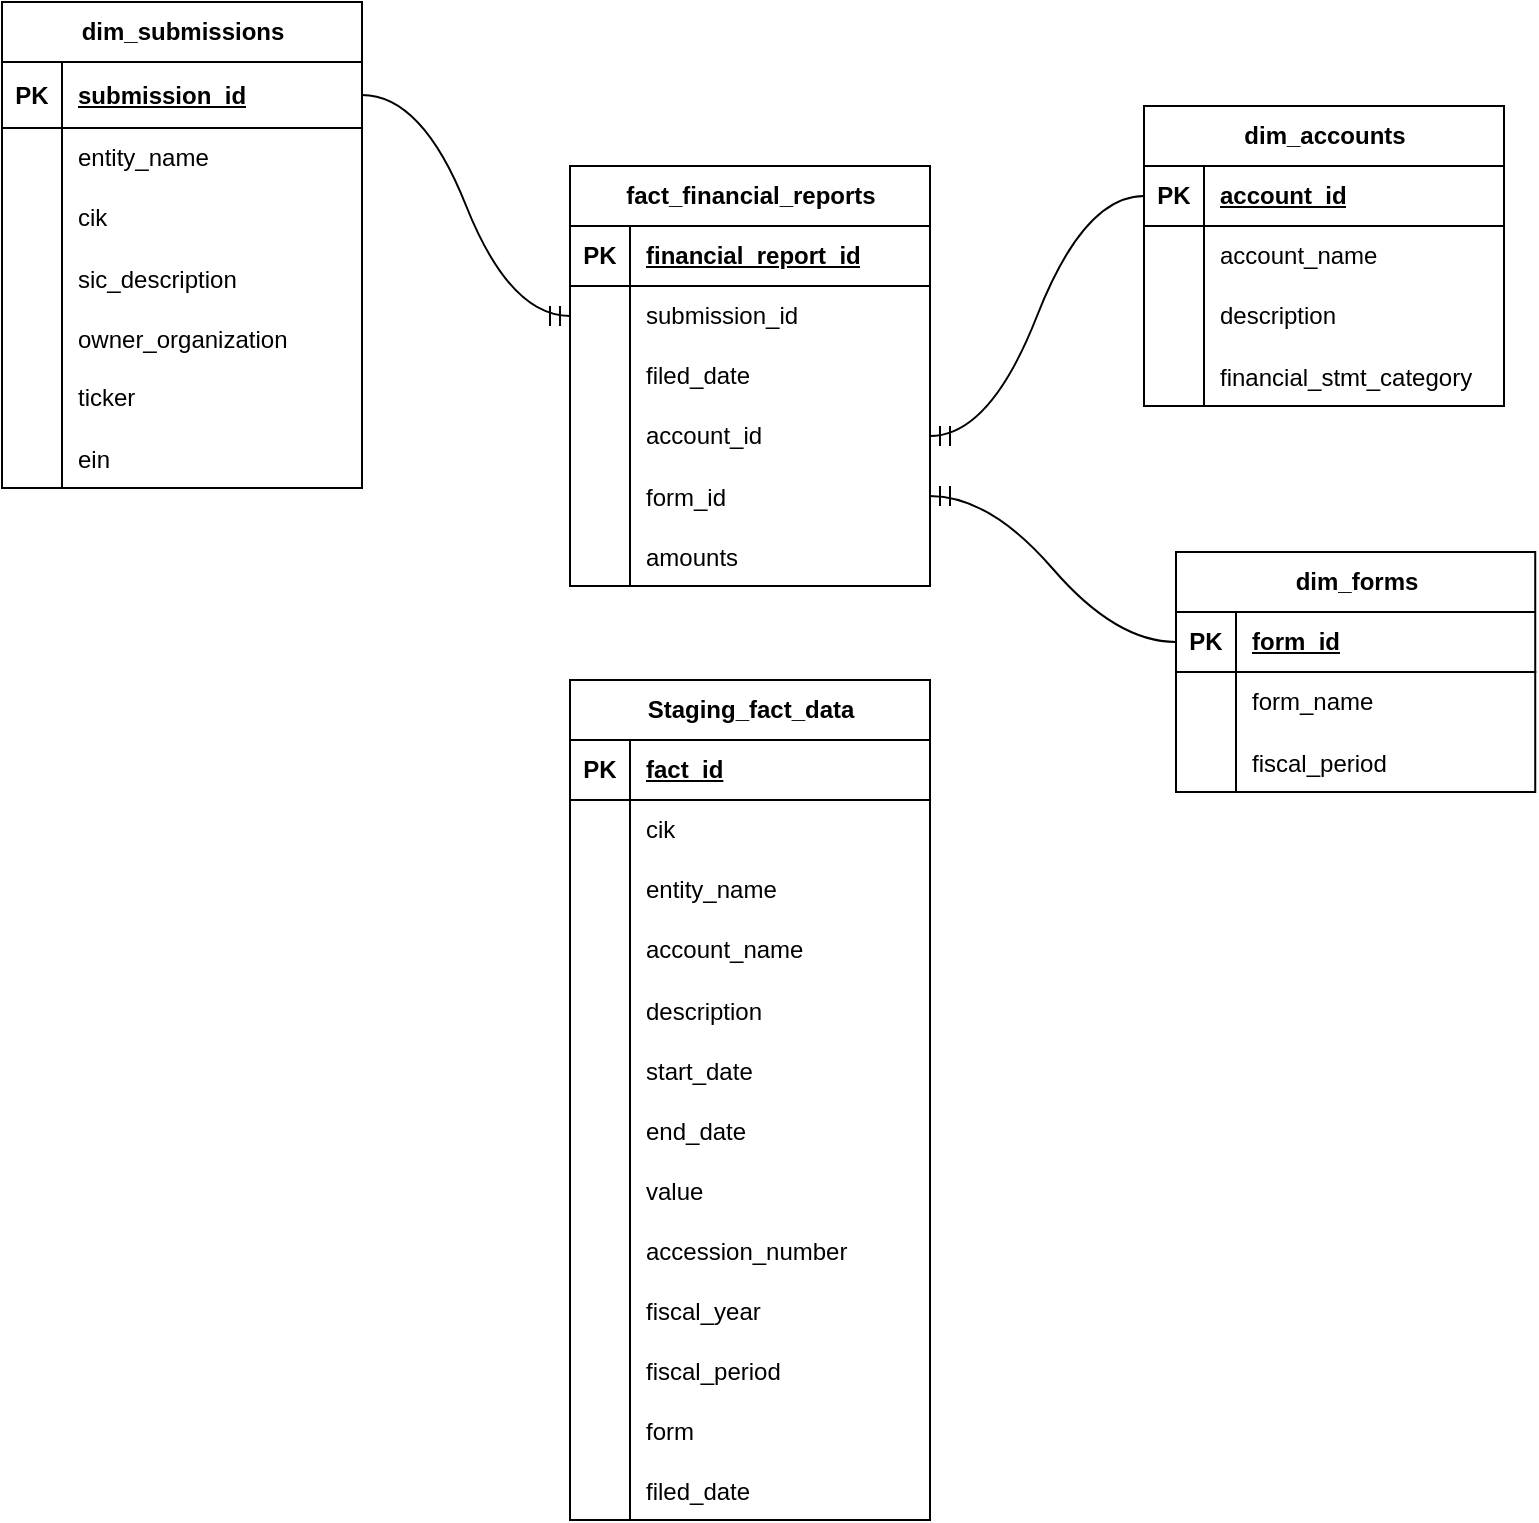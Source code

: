 <mxfile version="28.0.9">
  <diagram name="Page-1" id="VcGeGfM4B3QrvXg58nlK">
    <mxGraphModel dx="1225" dy="1983" grid="0" gridSize="10" guides="1" tooltips="1" connect="1" arrows="1" fold="1" page="0" pageScale="1" pageWidth="850" pageHeight="1100" math="0" shadow="0">
      <root>
        <mxCell id="0" />
        <mxCell id="1" parent="0" />
        <mxCell id="aubFuDstXLAlC9pHyVpq-1" value="fact_financial_reports" style="shape=table;startSize=30;container=1;collapsible=1;childLayout=tableLayout;fixedRows=1;rowLines=0;fontStyle=1;align=center;resizeLast=1;html=1;" parent="1" vertex="1">
          <mxGeometry x="49" y="71" width="180" height="210" as="geometry" />
        </mxCell>
        <mxCell id="aubFuDstXLAlC9pHyVpq-2" value="" style="shape=tableRow;horizontal=0;startSize=0;swimlaneHead=0;swimlaneBody=0;fillColor=none;collapsible=0;dropTarget=0;points=[[0,0.5],[1,0.5]];portConstraint=eastwest;top=0;left=0;right=0;bottom=1;" parent="aubFuDstXLAlC9pHyVpq-1" vertex="1">
          <mxGeometry y="30" width="180" height="30" as="geometry" />
        </mxCell>
        <mxCell id="aubFuDstXLAlC9pHyVpq-3" value="PK" style="shape=partialRectangle;connectable=0;fillColor=none;top=0;left=0;bottom=0;right=0;fontStyle=1;overflow=hidden;whiteSpace=wrap;html=1;" parent="aubFuDstXLAlC9pHyVpq-2" vertex="1">
          <mxGeometry width="30" height="30" as="geometry">
            <mxRectangle width="30" height="30" as="alternateBounds" />
          </mxGeometry>
        </mxCell>
        <mxCell id="aubFuDstXLAlC9pHyVpq-4" value="financial_report_id" style="shape=partialRectangle;connectable=0;fillColor=none;top=0;left=0;bottom=0;right=0;align=left;spacingLeft=6;fontStyle=5;overflow=hidden;whiteSpace=wrap;html=1;" parent="aubFuDstXLAlC9pHyVpq-2" vertex="1">
          <mxGeometry x="30" width="150" height="30" as="geometry">
            <mxRectangle width="150" height="30" as="alternateBounds" />
          </mxGeometry>
        </mxCell>
        <mxCell id="aubFuDstXLAlC9pHyVpq-5" value="" style="shape=tableRow;horizontal=0;startSize=0;swimlaneHead=0;swimlaneBody=0;fillColor=none;collapsible=0;dropTarget=0;points=[[0,0.5],[1,0.5]];portConstraint=eastwest;top=0;left=0;right=0;bottom=0;" parent="aubFuDstXLAlC9pHyVpq-1" vertex="1">
          <mxGeometry y="60" width="180" height="30" as="geometry" />
        </mxCell>
        <mxCell id="aubFuDstXLAlC9pHyVpq-6" value="" style="shape=partialRectangle;connectable=0;fillColor=none;top=0;left=0;bottom=0;right=0;editable=1;overflow=hidden;whiteSpace=wrap;html=1;" parent="aubFuDstXLAlC9pHyVpq-5" vertex="1">
          <mxGeometry width="30" height="30" as="geometry">
            <mxRectangle width="30" height="30" as="alternateBounds" />
          </mxGeometry>
        </mxCell>
        <mxCell id="aubFuDstXLAlC9pHyVpq-7" value="submission_id" style="shape=partialRectangle;connectable=0;fillColor=none;top=0;left=0;bottom=0;right=0;align=left;spacingLeft=6;overflow=hidden;whiteSpace=wrap;html=1;" parent="aubFuDstXLAlC9pHyVpq-5" vertex="1">
          <mxGeometry x="30" width="150" height="30" as="geometry">
            <mxRectangle width="150" height="30" as="alternateBounds" />
          </mxGeometry>
        </mxCell>
        <mxCell id="aubFuDstXLAlC9pHyVpq-8" value="" style="shape=tableRow;horizontal=0;startSize=0;swimlaneHead=0;swimlaneBody=0;fillColor=none;collapsible=0;dropTarget=0;points=[[0,0.5],[1,0.5]];portConstraint=eastwest;top=0;left=0;right=0;bottom=0;" parent="aubFuDstXLAlC9pHyVpq-1" vertex="1">
          <mxGeometry y="90" width="180" height="30" as="geometry" />
        </mxCell>
        <mxCell id="aubFuDstXLAlC9pHyVpq-9" value="" style="shape=partialRectangle;connectable=0;fillColor=none;top=0;left=0;bottom=0;right=0;editable=1;overflow=hidden;whiteSpace=wrap;html=1;" parent="aubFuDstXLAlC9pHyVpq-8" vertex="1">
          <mxGeometry width="30" height="30" as="geometry">
            <mxRectangle width="30" height="30" as="alternateBounds" />
          </mxGeometry>
        </mxCell>
        <mxCell id="aubFuDstXLAlC9pHyVpq-10" value="filed_date" style="shape=partialRectangle;connectable=0;fillColor=none;top=0;left=0;bottom=0;right=0;align=left;spacingLeft=6;overflow=hidden;whiteSpace=wrap;html=1;" parent="aubFuDstXLAlC9pHyVpq-8" vertex="1">
          <mxGeometry x="30" width="150" height="30" as="geometry">
            <mxRectangle width="150" height="30" as="alternateBounds" />
          </mxGeometry>
        </mxCell>
        <mxCell id="aubFuDstXLAlC9pHyVpq-11" value="" style="shape=tableRow;horizontal=0;startSize=0;swimlaneHead=0;swimlaneBody=0;fillColor=none;collapsible=0;dropTarget=0;points=[[0,0.5],[1,0.5]];portConstraint=eastwest;top=0;left=0;right=0;bottom=0;" parent="aubFuDstXLAlC9pHyVpq-1" vertex="1">
          <mxGeometry y="120" width="180" height="30" as="geometry" />
        </mxCell>
        <mxCell id="aubFuDstXLAlC9pHyVpq-12" value="" style="shape=partialRectangle;connectable=0;fillColor=none;top=0;left=0;bottom=0;right=0;editable=1;overflow=hidden;whiteSpace=wrap;html=1;" parent="aubFuDstXLAlC9pHyVpq-11" vertex="1">
          <mxGeometry width="30" height="30" as="geometry">
            <mxRectangle width="30" height="30" as="alternateBounds" />
          </mxGeometry>
        </mxCell>
        <mxCell id="aubFuDstXLAlC9pHyVpq-13" value="account_id" style="shape=partialRectangle;connectable=0;fillColor=none;top=0;left=0;bottom=0;right=0;align=left;spacingLeft=6;overflow=hidden;whiteSpace=wrap;html=1;" parent="aubFuDstXLAlC9pHyVpq-11" vertex="1">
          <mxGeometry x="30" width="150" height="30" as="geometry">
            <mxRectangle width="150" height="30" as="alternateBounds" />
          </mxGeometry>
        </mxCell>
        <mxCell id="upFkMjkZU5_DKbGyAFlX-17" value="" style="shape=tableRow;horizontal=0;startSize=0;swimlaneHead=0;swimlaneBody=0;fillColor=none;collapsible=0;dropTarget=0;points=[[0,0.5],[1,0.5]];portConstraint=eastwest;top=0;left=0;right=0;bottom=0;" vertex="1" parent="aubFuDstXLAlC9pHyVpq-1">
          <mxGeometry y="150" width="180" height="30" as="geometry" />
        </mxCell>
        <mxCell id="upFkMjkZU5_DKbGyAFlX-18" value="" style="shape=partialRectangle;connectable=0;fillColor=none;top=0;left=0;bottom=0;right=0;editable=1;overflow=hidden;" vertex="1" parent="upFkMjkZU5_DKbGyAFlX-17">
          <mxGeometry width="30" height="30" as="geometry">
            <mxRectangle width="30" height="30" as="alternateBounds" />
          </mxGeometry>
        </mxCell>
        <mxCell id="upFkMjkZU5_DKbGyAFlX-19" value="form_id" style="shape=partialRectangle;connectable=0;fillColor=none;top=0;left=0;bottom=0;right=0;align=left;spacingLeft=6;overflow=hidden;" vertex="1" parent="upFkMjkZU5_DKbGyAFlX-17">
          <mxGeometry x="30" width="150" height="30" as="geometry">
            <mxRectangle width="150" height="30" as="alternateBounds" />
          </mxGeometry>
        </mxCell>
        <mxCell id="aubFuDstXLAlC9pHyVpq-62" value="" style="shape=tableRow;horizontal=0;startSize=0;swimlaneHead=0;swimlaneBody=0;fillColor=none;collapsible=0;dropTarget=0;points=[[0,0.5],[1,0.5]];portConstraint=eastwest;top=0;left=0;right=0;bottom=0;" parent="aubFuDstXLAlC9pHyVpq-1" vertex="1">
          <mxGeometry y="180" width="180" height="30" as="geometry" />
        </mxCell>
        <mxCell id="aubFuDstXLAlC9pHyVpq-63" value="" style="shape=partialRectangle;connectable=0;fillColor=none;top=0;left=0;bottom=0;right=0;editable=1;overflow=hidden;" parent="aubFuDstXLAlC9pHyVpq-62" vertex="1">
          <mxGeometry width="30" height="30" as="geometry">
            <mxRectangle width="30" height="30" as="alternateBounds" />
          </mxGeometry>
        </mxCell>
        <mxCell id="aubFuDstXLAlC9pHyVpq-64" value="amounts" style="shape=partialRectangle;connectable=0;fillColor=none;top=0;left=0;bottom=0;right=0;align=left;spacingLeft=6;overflow=hidden;" parent="aubFuDstXLAlC9pHyVpq-62" vertex="1">
          <mxGeometry x="30" width="150" height="30" as="geometry">
            <mxRectangle width="150" height="30" as="alternateBounds" />
          </mxGeometry>
        </mxCell>
        <mxCell id="aubFuDstXLAlC9pHyVpq-14" value="dim_accounts" style="shape=table;startSize=30;container=1;collapsible=1;childLayout=tableLayout;fixedRows=1;rowLines=0;fontStyle=1;align=center;resizeLast=1;html=1;" parent="1" vertex="1">
          <mxGeometry x="336" y="41" width="180" height="150" as="geometry" />
        </mxCell>
        <mxCell id="aubFuDstXLAlC9pHyVpq-15" value="" style="shape=tableRow;horizontal=0;startSize=0;swimlaneHead=0;swimlaneBody=0;fillColor=none;collapsible=0;dropTarget=0;points=[[0,0.5],[1,0.5]];portConstraint=eastwest;top=0;left=0;right=0;bottom=1;" parent="aubFuDstXLAlC9pHyVpq-14" vertex="1">
          <mxGeometry y="30" width="180" height="30" as="geometry" />
        </mxCell>
        <mxCell id="aubFuDstXLAlC9pHyVpq-16" value="PK" style="shape=partialRectangle;connectable=0;fillColor=none;top=0;left=0;bottom=0;right=0;fontStyle=1;overflow=hidden;whiteSpace=wrap;html=1;" parent="aubFuDstXLAlC9pHyVpq-15" vertex="1">
          <mxGeometry width="30" height="30" as="geometry">
            <mxRectangle width="30" height="30" as="alternateBounds" />
          </mxGeometry>
        </mxCell>
        <mxCell id="aubFuDstXLAlC9pHyVpq-17" value="account_id" style="shape=partialRectangle;connectable=0;fillColor=none;top=0;left=0;bottom=0;right=0;align=left;spacingLeft=6;fontStyle=5;overflow=hidden;whiteSpace=wrap;html=1;" parent="aubFuDstXLAlC9pHyVpq-15" vertex="1">
          <mxGeometry x="30" width="150" height="30" as="geometry">
            <mxRectangle width="150" height="30" as="alternateBounds" />
          </mxGeometry>
        </mxCell>
        <mxCell id="aubFuDstXLAlC9pHyVpq-18" value="" style="shape=tableRow;horizontal=0;startSize=0;swimlaneHead=0;swimlaneBody=0;fillColor=none;collapsible=0;dropTarget=0;points=[[0,0.5],[1,0.5]];portConstraint=eastwest;top=0;left=0;right=0;bottom=0;" parent="aubFuDstXLAlC9pHyVpq-14" vertex="1">
          <mxGeometry y="60" width="180" height="30" as="geometry" />
        </mxCell>
        <mxCell id="aubFuDstXLAlC9pHyVpq-19" value="" style="shape=partialRectangle;connectable=0;fillColor=none;top=0;left=0;bottom=0;right=0;editable=1;overflow=hidden;whiteSpace=wrap;html=1;" parent="aubFuDstXLAlC9pHyVpq-18" vertex="1">
          <mxGeometry width="30" height="30" as="geometry">
            <mxRectangle width="30" height="30" as="alternateBounds" />
          </mxGeometry>
        </mxCell>
        <mxCell id="aubFuDstXLAlC9pHyVpq-20" value="account_name" style="shape=partialRectangle;connectable=0;fillColor=none;top=0;left=0;bottom=0;right=0;align=left;spacingLeft=6;overflow=hidden;whiteSpace=wrap;html=1;" parent="aubFuDstXLAlC9pHyVpq-18" vertex="1">
          <mxGeometry x="30" width="150" height="30" as="geometry">
            <mxRectangle width="150" height="30" as="alternateBounds" />
          </mxGeometry>
        </mxCell>
        <mxCell id="aubFuDstXLAlC9pHyVpq-21" value="" style="shape=tableRow;horizontal=0;startSize=0;swimlaneHead=0;swimlaneBody=0;fillColor=none;collapsible=0;dropTarget=0;points=[[0,0.5],[1,0.5]];portConstraint=eastwest;top=0;left=0;right=0;bottom=0;" parent="aubFuDstXLAlC9pHyVpq-14" vertex="1">
          <mxGeometry y="90" width="180" height="30" as="geometry" />
        </mxCell>
        <mxCell id="aubFuDstXLAlC9pHyVpq-22" value="" style="shape=partialRectangle;connectable=0;fillColor=none;top=0;left=0;bottom=0;right=0;editable=1;overflow=hidden;whiteSpace=wrap;html=1;" parent="aubFuDstXLAlC9pHyVpq-21" vertex="1">
          <mxGeometry width="30" height="30" as="geometry">
            <mxRectangle width="30" height="30" as="alternateBounds" />
          </mxGeometry>
        </mxCell>
        <mxCell id="aubFuDstXLAlC9pHyVpq-23" value="description" style="shape=partialRectangle;connectable=0;fillColor=none;top=0;left=0;bottom=0;right=0;align=left;spacingLeft=6;overflow=hidden;whiteSpace=wrap;html=1;" parent="aubFuDstXLAlC9pHyVpq-21" vertex="1">
          <mxGeometry x="30" width="150" height="30" as="geometry">
            <mxRectangle width="150" height="30" as="alternateBounds" />
          </mxGeometry>
        </mxCell>
        <mxCell id="aubFuDstXLAlC9pHyVpq-65" value="" style="shape=tableRow;horizontal=0;startSize=0;swimlaneHead=0;swimlaneBody=0;fillColor=none;collapsible=0;dropTarget=0;points=[[0,0.5],[1,0.5]];portConstraint=eastwest;top=0;left=0;right=0;bottom=0;" parent="aubFuDstXLAlC9pHyVpq-14" vertex="1">
          <mxGeometry y="120" width="180" height="30" as="geometry" />
        </mxCell>
        <mxCell id="aubFuDstXLAlC9pHyVpq-66" value="" style="shape=partialRectangle;connectable=0;fillColor=none;top=0;left=0;bottom=0;right=0;editable=1;overflow=hidden;" parent="aubFuDstXLAlC9pHyVpq-65" vertex="1">
          <mxGeometry width="30" height="30" as="geometry">
            <mxRectangle width="30" height="30" as="alternateBounds" />
          </mxGeometry>
        </mxCell>
        <mxCell id="aubFuDstXLAlC9pHyVpq-67" value="financial_stmt_category" style="shape=partialRectangle;connectable=0;fillColor=none;top=0;left=0;bottom=0;right=0;align=left;spacingLeft=6;overflow=hidden;" parent="aubFuDstXLAlC9pHyVpq-65" vertex="1">
          <mxGeometry x="30" width="150" height="30" as="geometry">
            <mxRectangle width="150" height="30" as="alternateBounds" />
          </mxGeometry>
        </mxCell>
        <mxCell id="aubFuDstXLAlC9pHyVpq-27" value="" style="edgeStyle=entityRelationEdgeStyle;fontSize=12;html=1;endArrow=ERmandOne;rounded=0;startSize=8;endSize=8;curved=1;entryX=1;entryY=0.5;entryDx=0;entryDy=0;exitX=0;exitY=0.5;exitDx=0;exitDy=0;" parent="1" source="aubFuDstXLAlC9pHyVpq-15" target="aubFuDstXLAlC9pHyVpq-11" edge="1">
          <mxGeometry width="100" height="100" relative="1" as="geometry">
            <mxPoint x="183" y="174" as="sourcePoint" />
            <mxPoint x="283" y="74" as="targetPoint" />
          </mxGeometry>
        </mxCell>
        <mxCell id="aubFuDstXLAlC9pHyVpq-28" value="dim_submissions" style="shape=table;startSize=30;container=1;collapsible=1;childLayout=tableLayout;fixedRows=1;rowLines=0;fontStyle=1;align=center;resizeLast=1;html=1;" parent="1" vertex="1">
          <mxGeometry x="-235" y="-11" width="180" height="243" as="geometry" />
        </mxCell>
        <mxCell id="aubFuDstXLAlC9pHyVpq-29" value="" style="shape=tableRow;horizontal=0;startSize=0;swimlaneHead=0;swimlaneBody=0;fillColor=none;collapsible=0;dropTarget=0;points=[[0,0.5],[1,0.5]];portConstraint=eastwest;top=0;left=0;right=0;bottom=1;" parent="aubFuDstXLAlC9pHyVpq-28" vertex="1">
          <mxGeometry y="30" width="180" height="33" as="geometry" />
        </mxCell>
        <mxCell id="aubFuDstXLAlC9pHyVpq-30" value="PK" style="shape=partialRectangle;connectable=0;fillColor=none;top=0;left=0;bottom=0;right=0;fontStyle=1;overflow=hidden;whiteSpace=wrap;html=1;" parent="aubFuDstXLAlC9pHyVpq-29" vertex="1">
          <mxGeometry width="30" height="33" as="geometry">
            <mxRectangle width="30" height="33" as="alternateBounds" />
          </mxGeometry>
        </mxCell>
        <mxCell id="aubFuDstXLAlC9pHyVpq-31" value="submission_id" style="shape=partialRectangle;connectable=0;fillColor=none;top=0;left=0;bottom=0;right=0;align=left;spacingLeft=6;fontStyle=5;overflow=hidden;whiteSpace=wrap;html=1;" parent="aubFuDstXLAlC9pHyVpq-29" vertex="1">
          <mxGeometry x="30" width="150" height="33" as="geometry">
            <mxRectangle width="150" height="33" as="alternateBounds" />
          </mxGeometry>
        </mxCell>
        <mxCell id="aubFuDstXLAlC9pHyVpq-32" value="" style="shape=tableRow;horizontal=0;startSize=0;swimlaneHead=0;swimlaneBody=0;fillColor=none;collapsible=0;dropTarget=0;points=[[0,0.5],[1,0.5]];portConstraint=eastwest;top=0;left=0;right=0;bottom=0;" parent="aubFuDstXLAlC9pHyVpq-28" vertex="1">
          <mxGeometry y="63" width="180" height="30" as="geometry" />
        </mxCell>
        <mxCell id="aubFuDstXLAlC9pHyVpq-33" value="" style="shape=partialRectangle;connectable=0;fillColor=none;top=0;left=0;bottom=0;right=0;editable=1;overflow=hidden;whiteSpace=wrap;html=1;" parent="aubFuDstXLAlC9pHyVpq-32" vertex="1">
          <mxGeometry width="30" height="30" as="geometry">
            <mxRectangle width="30" height="30" as="alternateBounds" />
          </mxGeometry>
        </mxCell>
        <mxCell id="aubFuDstXLAlC9pHyVpq-34" value="entity_&lt;span style=&quot;background-color: transparent; color: light-dark(rgb(0, 0, 0), rgb(255, 255, 255));&quot;&gt;name&lt;/span&gt;" style="shape=partialRectangle;connectable=0;fillColor=none;top=0;left=0;bottom=0;right=0;align=left;spacingLeft=6;overflow=hidden;whiteSpace=wrap;html=1;" parent="aubFuDstXLAlC9pHyVpq-32" vertex="1">
          <mxGeometry x="30" width="150" height="30" as="geometry">
            <mxRectangle width="150" height="30" as="alternateBounds" />
          </mxGeometry>
        </mxCell>
        <mxCell id="aubFuDstXLAlC9pHyVpq-35" value="" style="shape=tableRow;horizontal=0;startSize=0;swimlaneHead=0;swimlaneBody=0;fillColor=none;collapsible=0;dropTarget=0;points=[[0,0.5],[1,0.5]];portConstraint=eastwest;top=0;left=0;right=0;bottom=0;" parent="aubFuDstXLAlC9pHyVpq-28" vertex="1">
          <mxGeometry y="93" width="180" height="30" as="geometry" />
        </mxCell>
        <mxCell id="aubFuDstXLAlC9pHyVpq-36" value="" style="shape=partialRectangle;connectable=0;fillColor=none;top=0;left=0;bottom=0;right=0;editable=1;overflow=hidden;whiteSpace=wrap;html=1;" parent="aubFuDstXLAlC9pHyVpq-35" vertex="1">
          <mxGeometry width="30" height="30" as="geometry">
            <mxRectangle width="30" height="30" as="alternateBounds" />
          </mxGeometry>
        </mxCell>
        <mxCell id="aubFuDstXLAlC9pHyVpq-37" value="cik" style="shape=partialRectangle;connectable=0;fillColor=none;top=0;left=0;bottom=0;right=0;align=left;spacingLeft=6;overflow=hidden;whiteSpace=wrap;html=1;" parent="aubFuDstXLAlC9pHyVpq-35" vertex="1">
          <mxGeometry x="30" width="150" height="30" as="geometry">
            <mxRectangle width="150" height="30" as="alternateBounds" />
          </mxGeometry>
        </mxCell>
        <mxCell id="aubFuDstXLAlC9pHyVpq-84" value="" style="shape=tableRow;horizontal=0;startSize=0;swimlaneHead=0;swimlaneBody=0;fillColor=none;collapsible=0;dropTarget=0;points=[[0,0.5],[1,0.5]];portConstraint=eastwest;top=0;left=0;right=0;bottom=0;" parent="aubFuDstXLAlC9pHyVpq-28" vertex="1">
          <mxGeometry y="123" width="180" height="30" as="geometry" />
        </mxCell>
        <mxCell id="aubFuDstXLAlC9pHyVpq-85" value="" style="shape=partialRectangle;connectable=0;fillColor=none;top=0;left=0;bottom=0;right=0;editable=1;overflow=hidden;" parent="aubFuDstXLAlC9pHyVpq-84" vertex="1">
          <mxGeometry width="30" height="30" as="geometry">
            <mxRectangle width="30" height="30" as="alternateBounds" />
          </mxGeometry>
        </mxCell>
        <mxCell id="aubFuDstXLAlC9pHyVpq-86" value="sic_description" style="shape=partialRectangle;connectable=0;fillColor=none;top=0;left=0;bottom=0;right=0;align=left;spacingLeft=6;overflow=hidden;" parent="aubFuDstXLAlC9pHyVpq-84" vertex="1">
          <mxGeometry x="30" width="150" height="30" as="geometry">
            <mxRectangle width="150" height="30" as="alternateBounds" />
          </mxGeometry>
        </mxCell>
        <mxCell id="aubFuDstXLAlC9pHyVpq-46" value="" style="shape=tableRow;horizontal=0;startSize=0;swimlaneHead=0;swimlaneBody=0;fillColor=none;collapsible=0;dropTarget=0;points=[[0,0.5],[1,0.5]];portConstraint=eastwest;top=0;left=0;right=0;bottom=0;" parent="aubFuDstXLAlC9pHyVpq-28" vertex="1">
          <mxGeometry y="153" width="180" height="30" as="geometry" />
        </mxCell>
        <mxCell id="aubFuDstXLAlC9pHyVpq-47" value="" style="shape=partialRectangle;connectable=0;fillColor=none;top=0;left=0;bottom=0;right=0;editable=1;overflow=hidden;" parent="aubFuDstXLAlC9pHyVpq-46" vertex="1">
          <mxGeometry width="30" height="30" as="geometry">
            <mxRectangle width="30" height="30" as="alternateBounds" />
          </mxGeometry>
        </mxCell>
        <mxCell id="aubFuDstXLAlC9pHyVpq-48" value="owner_organization" style="shape=partialRectangle;connectable=0;fillColor=none;top=0;left=0;bottom=0;right=0;align=left;spacingLeft=6;overflow=hidden;" parent="aubFuDstXLAlC9pHyVpq-46" vertex="1">
          <mxGeometry x="30" width="150" height="30" as="geometry">
            <mxRectangle width="150" height="30" as="alternateBounds" />
          </mxGeometry>
        </mxCell>
        <mxCell id="aubFuDstXLAlC9pHyVpq-38" value="" style="shape=tableRow;horizontal=0;startSize=0;swimlaneHead=0;swimlaneBody=0;fillColor=none;collapsible=0;dropTarget=0;points=[[0,0.5],[1,0.5]];portConstraint=eastwest;top=0;left=0;right=0;bottom=0;" parent="aubFuDstXLAlC9pHyVpq-28" vertex="1">
          <mxGeometry y="183" width="180" height="30" as="geometry" />
        </mxCell>
        <mxCell id="aubFuDstXLAlC9pHyVpq-39" value="" style="shape=partialRectangle;connectable=0;fillColor=none;top=0;left=0;bottom=0;right=0;editable=1;overflow=hidden;whiteSpace=wrap;html=1;" parent="aubFuDstXLAlC9pHyVpq-38" vertex="1">
          <mxGeometry width="30" height="30" as="geometry">
            <mxRectangle width="30" height="30" as="alternateBounds" />
          </mxGeometry>
        </mxCell>
        <mxCell id="aubFuDstXLAlC9pHyVpq-40" value="ticker" style="shape=partialRectangle;connectable=0;fillColor=none;top=0;left=0;bottom=0;right=0;align=left;spacingLeft=6;overflow=hidden;whiteSpace=wrap;html=1;" parent="aubFuDstXLAlC9pHyVpq-38" vertex="1">
          <mxGeometry x="30" width="150" height="30" as="geometry">
            <mxRectangle width="150" height="30" as="alternateBounds" />
          </mxGeometry>
        </mxCell>
        <mxCell id="aubFuDstXLAlC9pHyVpq-81" value="" style="shape=tableRow;horizontal=0;startSize=0;swimlaneHead=0;swimlaneBody=0;fillColor=none;collapsible=0;dropTarget=0;points=[[0,0.5],[1,0.5]];portConstraint=eastwest;top=0;left=0;right=0;bottom=0;" parent="aubFuDstXLAlC9pHyVpq-28" vertex="1">
          <mxGeometry y="213" width="180" height="30" as="geometry" />
        </mxCell>
        <mxCell id="aubFuDstXLAlC9pHyVpq-82" value="" style="shape=partialRectangle;connectable=0;fillColor=none;top=0;left=0;bottom=0;right=0;editable=1;overflow=hidden;" parent="aubFuDstXLAlC9pHyVpq-81" vertex="1">
          <mxGeometry width="30" height="30" as="geometry">
            <mxRectangle width="30" height="30" as="alternateBounds" />
          </mxGeometry>
        </mxCell>
        <mxCell id="aubFuDstXLAlC9pHyVpq-83" value="ein" style="shape=partialRectangle;connectable=0;fillColor=none;top=0;left=0;bottom=0;right=0;align=left;spacingLeft=6;overflow=hidden;" parent="aubFuDstXLAlC9pHyVpq-81" vertex="1">
          <mxGeometry x="30" width="150" height="30" as="geometry">
            <mxRectangle width="150" height="30" as="alternateBounds" />
          </mxGeometry>
        </mxCell>
        <mxCell id="aubFuDstXLAlC9pHyVpq-44" value="" style="edgeStyle=entityRelationEdgeStyle;fontSize=12;html=1;endArrow=ERmandOne;rounded=0;startSize=8;endSize=8;curved=1;entryX=0;entryY=0.5;entryDx=0;entryDy=0;exitX=1;exitY=0.5;exitDx=0;exitDy=0;" parent="1" source="aubFuDstXLAlC9pHyVpq-29" target="aubFuDstXLAlC9pHyVpq-5" edge="1">
          <mxGeometry width="100" height="100" relative="1" as="geometry">
            <mxPoint x="300" y="283" as="sourcePoint" />
            <mxPoint x="215" y="94" as="targetPoint" />
          </mxGeometry>
        </mxCell>
        <mxCell id="aubFuDstXLAlC9pHyVpq-68" value="Staging_fact_data" style="shape=table;startSize=30;container=1;collapsible=1;childLayout=tableLayout;fixedRows=1;rowLines=0;fontStyle=1;align=center;resizeLast=1;html=1;" parent="1" vertex="1">
          <mxGeometry x="49" y="328" width="180" height="420" as="geometry" />
        </mxCell>
        <mxCell id="aubFuDstXLAlC9pHyVpq-69" value="" style="shape=tableRow;horizontal=0;startSize=0;swimlaneHead=0;swimlaneBody=0;fillColor=none;collapsible=0;dropTarget=0;points=[[0,0.5],[1,0.5]];portConstraint=eastwest;top=0;left=0;right=0;bottom=1;" parent="aubFuDstXLAlC9pHyVpq-68" vertex="1">
          <mxGeometry y="30" width="180" height="30" as="geometry" />
        </mxCell>
        <mxCell id="aubFuDstXLAlC9pHyVpq-70" value="PK" style="shape=partialRectangle;connectable=0;fillColor=none;top=0;left=0;bottom=0;right=0;fontStyle=1;overflow=hidden;whiteSpace=wrap;html=1;" parent="aubFuDstXLAlC9pHyVpq-69" vertex="1">
          <mxGeometry width="30" height="30" as="geometry">
            <mxRectangle width="30" height="30" as="alternateBounds" />
          </mxGeometry>
        </mxCell>
        <mxCell id="aubFuDstXLAlC9pHyVpq-71" value="fact_id" style="shape=partialRectangle;connectable=0;fillColor=none;top=0;left=0;bottom=0;right=0;align=left;spacingLeft=6;fontStyle=5;overflow=hidden;whiteSpace=wrap;html=1;" parent="aubFuDstXLAlC9pHyVpq-69" vertex="1">
          <mxGeometry x="30" width="150" height="30" as="geometry">
            <mxRectangle width="150" height="30" as="alternateBounds" />
          </mxGeometry>
        </mxCell>
        <mxCell id="aubFuDstXLAlC9pHyVpq-72" value="" style="shape=tableRow;horizontal=0;startSize=0;swimlaneHead=0;swimlaneBody=0;fillColor=none;collapsible=0;dropTarget=0;points=[[0,0.5],[1,0.5]];portConstraint=eastwest;top=0;left=0;right=0;bottom=0;" parent="aubFuDstXLAlC9pHyVpq-68" vertex="1">
          <mxGeometry y="60" width="180" height="30" as="geometry" />
        </mxCell>
        <mxCell id="aubFuDstXLAlC9pHyVpq-73" value="" style="shape=partialRectangle;connectable=0;fillColor=none;top=0;left=0;bottom=0;right=0;editable=1;overflow=hidden;whiteSpace=wrap;html=1;" parent="aubFuDstXLAlC9pHyVpq-72" vertex="1">
          <mxGeometry width="30" height="30" as="geometry">
            <mxRectangle width="30" height="30" as="alternateBounds" />
          </mxGeometry>
        </mxCell>
        <mxCell id="aubFuDstXLAlC9pHyVpq-74" value="cik" style="shape=partialRectangle;connectable=0;fillColor=none;top=0;left=0;bottom=0;right=0;align=left;spacingLeft=6;overflow=hidden;whiteSpace=wrap;html=1;" parent="aubFuDstXLAlC9pHyVpq-72" vertex="1">
          <mxGeometry x="30" width="150" height="30" as="geometry">
            <mxRectangle width="150" height="30" as="alternateBounds" />
          </mxGeometry>
        </mxCell>
        <mxCell id="aubFuDstXLAlC9pHyVpq-75" value="" style="shape=tableRow;horizontal=0;startSize=0;swimlaneHead=0;swimlaneBody=0;fillColor=none;collapsible=0;dropTarget=0;points=[[0,0.5],[1,0.5]];portConstraint=eastwest;top=0;left=0;right=0;bottom=0;" parent="aubFuDstXLAlC9pHyVpq-68" vertex="1">
          <mxGeometry y="90" width="180" height="30" as="geometry" />
        </mxCell>
        <mxCell id="aubFuDstXLAlC9pHyVpq-76" value="" style="shape=partialRectangle;connectable=0;fillColor=none;top=0;left=0;bottom=0;right=0;editable=1;overflow=hidden;whiteSpace=wrap;html=1;" parent="aubFuDstXLAlC9pHyVpq-75" vertex="1">
          <mxGeometry width="30" height="30" as="geometry">
            <mxRectangle width="30" height="30" as="alternateBounds" />
          </mxGeometry>
        </mxCell>
        <mxCell id="aubFuDstXLAlC9pHyVpq-77" value="entity_name" style="shape=partialRectangle;connectable=0;fillColor=none;top=0;left=0;bottom=0;right=0;align=left;spacingLeft=6;overflow=hidden;whiteSpace=wrap;html=1;" parent="aubFuDstXLAlC9pHyVpq-75" vertex="1">
          <mxGeometry x="30" width="150" height="30" as="geometry">
            <mxRectangle width="150" height="30" as="alternateBounds" />
          </mxGeometry>
        </mxCell>
        <mxCell id="aubFuDstXLAlC9pHyVpq-78" value="" style="shape=tableRow;horizontal=0;startSize=0;swimlaneHead=0;swimlaneBody=0;fillColor=none;collapsible=0;dropTarget=0;points=[[0,0.5],[1,0.5]];portConstraint=eastwest;top=0;left=0;right=0;bottom=0;" parent="aubFuDstXLAlC9pHyVpq-68" vertex="1">
          <mxGeometry y="120" width="180" height="30" as="geometry" />
        </mxCell>
        <mxCell id="aubFuDstXLAlC9pHyVpq-79" value="" style="shape=partialRectangle;connectable=0;fillColor=none;top=0;left=0;bottom=0;right=0;editable=1;overflow=hidden;whiteSpace=wrap;html=1;" parent="aubFuDstXLAlC9pHyVpq-78" vertex="1">
          <mxGeometry width="30" height="30" as="geometry">
            <mxRectangle width="30" height="30" as="alternateBounds" />
          </mxGeometry>
        </mxCell>
        <mxCell id="aubFuDstXLAlC9pHyVpq-80" value="account_name" style="shape=partialRectangle;connectable=0;fillColor=none;top=0;left=0;bottom=0;right=0;align=left;spacingLeft=6;overflow=hidden;whiteSpace=wrap;html=1;" parent="aubFuDstXLAlC9pHyVpq-78" vertex="1">
          <mxGeometry x="30" width="150" height="30" as="geometry">
            <mxRectangle width="150" height="30" as="alternateBounds" />
          </mxGeometry>
        </mxCell>
        <mxCell id="upFkMjkZU5_DKbGyAFlX-24" value="" style="shape=tableRow;horizontal=0;startSize=0;swimlaneHead=0;swimlaneBody=0;fillColor=none;collapsible=0;dropTarget=0;points=[[0,0.5],[1,0.5]];portConstraint=eastwest;top=0;left=0;right=0;bottom=0;" vertex="1" parent="aubFuDstXLAlC9pHyVpq-68">
          <mxGeometry y="150" width="180" height="30" as="geometry" />
        </mxCell>
        <mxCell id="upFkMjkZU5_DKbGyAFlX-25" value="" style="shape=partialRectangle;connectable=0;fillColor=none;top=0;left=0;bottom=0;right=0;editable=1;overflow=hidden;" vertex="1" parent="upFkMjkZU5_DKbGyAFlX-24">
          <mxGeometry width="30" height="30" as="geometry">
            <mxRectangle width="30" height="30" as="alternateBounds" />
          </mxGeometry>
        </mxCell>
        <mxCell id="upFkMjkZU5_DKbGyAFlX-26" value="description" style="shape=partialRectangle;connectable=0;fillColor=none;top=0;left=0;bottom=0;right=0;align=left;spacingLeft=6;overflow=hidden;" vertex="1" parent="upFkMjkZU5_DKbGyAFlX-24">
          <mxGeometry x="30" width="150" height="30" as="geometry">
            <mxRectangle width="150" height="30" as="alternateBounds" />
          </mxGeometry>
        </mxCell>
        <mxCell id="upFkMjkZU5_DKbGyAFlX-27" value="" style="shape=tableRow;horizontal=0;startSize=0;swimlaneHead=0;swimlaneBody=0;fillColor=none;collapsible=0;dropTarget=0;points=[[0,0.5],[1,0.5]];portConstraint=eastwest;top=0;left=0;right=0;bottom=0;" vertex="1" parent="aubFuDstXLAlC9pHyVpq-68">
          <mxGeometry y="180" width="180" height="30" as="geometry" />
        </mxCell>
        <mxCell id="upFkMjkZU5_DKbGyAFlX-28" value="" style="shape=partialRectangle;connectable=0;fillColor=none;top=0;left=0;bottom=0;right=0;editable=1;overflow=hidden;" vertex="1" parent="upFkMjkZU5_DKbGyAFlX-27">
          <mxGeometry width="30" height="30" as="geometry">
            <mxRectangle width="30" height="30" as="alternateBounds" />
          </mxGeometry>
        </mxCell>
        <mxCell id="upFkMjkZU5_DKbGyAFlX-29" value="start_date" style="shape=partialRectangle;connectable=0;fillColor=none;top=0;left=0;bottom=0;right=0;align=left;spacingLeft=6;overflow=hidden;" vertex="1" parent="upFkMjkZU5_DKbGyAFlX-27">
          <mxGeometry x="30" width="150" height="30" as="geometry">
            <mxRectangle width="150" height="30" as="alternateBounds" />
          </mxGeometry>
        </mxCell>
        <mxCell id="upFkMjkZU5_DKbGyAFlX-30" value="" style="shape=tableRow;horizontal=0;startSize=0;swimlaneHead=0;swimlaneBody=0;fillColor=none;collapsible=0;dropTarget=0;points=[[0,0.5],[1,0.5]];portConstraint=eastwest;top=0;left=0;right=0;bottom=0;" vertex="1" parent="aubFuDstXLAlC9pHyVpq-68">
          <mxGeometry y="210" width="180" height="30" as="geometry" />
        </mxCell>
        <mxCell id="upFkMjkZU5_DKbGyAFlX-31" value="" style="shape=partialRectangle;connectable=0;fillColor=none;top=0;left=0;bottom=0;right=0;editable=1;overflow=hidden;" vertex="1" parent="upFkMjkZU5_DKbGyAFlX-30">
          <mxGeometry width="30" height="30" as="geometry">
            <mxRectangle width="30" height="30" as="alternateBounds" />
          </mxGeometry>
        </mxCell>
        <mxCell id="upFkMjkZU5_DKbGyAFlX-32" value="end_date" style="shape=partialRectangle;connectable=0;fillColor=none;top=0;left=0;bottom=0;right=0;align=left;spacingLeft=6;overflow=hidden;" vertex="1" parent="upFkMjkZU5_DKbGyAFlX-30">
          <mxGeometry x="30" width="150" height="30" as="geometry">
            <mxRectangle width="150" height="30" as="alternateBounds" />
          </mxGeometry>
        </mxCell>
        <mxCell id="upFkMjkZU5_DKbGyAFlX-33" value="" style="shape=tableRow;horizontal=0;startSize=0;swimlaneHead=0;swimlaneBody=0;fillColor=none;collapsible=0;dropTarget=0;points=[[0,0.5],[1,0.5]];portConstraint=eastwest;top=0;left=0;right=0;bottom=0;" vertex="1" parent="aubFuDstXLAlC9pHyVpq-68">
          <mxGeometry y="240" width="180" height="30" as="geometry" />
        </mxCell>
        <mxCell id="upFkMjkZU5_DKbGyAFlX-34" value="" style="shape=partialRectangle;connectable=0;fillColor=none;top=0;left=0;bottom=0;right=0;editable=1;overflow=hidden;" vertex="1" parent="upFkMjkZU5_DKbGyAFlX-33">
          <mxGeometry width="30" height="30" as="geometry">
            <mxRectangle width="30" height="30" as="alternateBounds" />
          </mxGeometry>
        </mxCell>
        <mxCell id="upFkMjkZU5_DKbGyAFlX-35" value="value" style="shape=partialRectangle;connectable=0;fillColor=none;top=0;left=0;bottom=0;right=0;align=left;spacingLeft=6;overflow=hidden;" vertex="1" parent="upFkMjkZU5_DKbGyAFlX-33">
          <mxGeometry x="30" width="150" height="30" as="geometry">
            <mxRectangle width="150" height="30" as="alternateBounds" />
          </mxGeometry>
        </mxCell>
        <mxCell id="upFkMjkZU5_DKbGyAFlX-36" value="" style="shape=tableRow;horizontal=0;startSize=0;swimlaneHead=0;swimlaneBody=0;fillColor=none;collapsible=0;dropTarget=0;points=[[0,0.5],[1,0.5]];portConstraint=eastwest;top=0;left=0;right=0;bottom=0;" vertex="1" parent="aubFuDstXLAlC9pHyVpq-68">
          <mxGeometry y="270" width="180" height="30" as="geometry" />
        </mxCell>
        <mxCell id="upFkMjkZU5_DKbGyAFlX-37" value="" style="shape=partialRectangle;connectable=0;fillColor=none;top=0;left=0;bottom=0;right=0;editable=1;overflow=hidden;" vertex="1" parent="upFkMjkZU5_DKbGyAFlX-36">
          <mxGeometry width="30" height="30" as="geometry">
            <mxRectangle width="30" height="30" as="alternateBounds" />
          </mxGeometry>
        </mxCell>
        <mxCell id="upFkMjkZU5_DKbGyAFlX-38" value="accession_number" style="shape=partialRectangle;connectable=0;fillColor=none;top=0;left=0;bottom=0;right=0;align=left;spacingLeft=6;overflow=hidden;" vertex="1" parent="upFkMjkZU5_DKbGyAFlX-36">
          <mxGeometry x="30" width="150" height="30" as="geometry">
            <mxRectangle width="150" height="30" as="alternateBounds" />
          </mxGeometry>
        </mxCell>
        <mxCell id="upFkMjkZU5_DKbGyAFlX-39" value="" style="shape=tableRow;horizontal=0;startSize=0;swimlaneHead=0;swimlaneBody=0;fillColor=none;collapsible=0;dropTarget=0;points=[[0,0.5],[1,0.5]];portConstraint=eastwest;top=0;left=0;right=0;bottom=0;" vertex="1" parent="aubFuDstXLAlC9pHyVpq-68">
          <mxGeometry y="300" width="180" height="30" as="geometry" />
        </mxCell>
        <mxCell id="upFkMjkZU5_DKbGyAFlX-40" value="" style="shape=partialRectangle;connectable=0;fillColor=none;top=0;left=0;bottom=0;right=0;editable=1;overflow=hidden;" vertex="1" parent="upFkMjkZU5_DKbGyAFlX-39">
          <mxGeometry width="30" height="30" as="geometry">
            <mxRectangle width="30" height="30" as="alternateBounds" />
          </mxGeometry>
        </mxCell>
        <mxCell id="upFkMjkZU5_DKbGyAFlX-41" value="fiscal_year" style="shape=partialRectangle;connectable=0;fillColor=none;top=0;left=0;bottom=0;right=0;align=left;spacingLeft=6;overflow=hidden;" vertex="1" parent="upFkMjkZU5_DKbGyAFlX-39">
          <mxGeometry x="30" width="150" height="30" as="geometry">
            <mxRectangle width="150" height="30" as="alternateBounds" />
          </mxGeometry>
        </mxCell>
        <mxCell id="upFkMjkZU5_DKbGyAFlX-42" value="" style="shape=tableRow;horizontal=0;startSize=0;swimlaneHead=0;swimlaneBody=0;fillColor=none;collapsible=0;dropTarget=0;points=[[0,0.5],[1,0.5]];portConstraint=eastwest;top=0;left=0;right=0;bottom=0;" vertex="1" parent="aubFuDstXLAlC9pHyVpq-68">
          <mxGeometry y="330" width="180" height="30" as="geometry" />
        </mxCell>
        <mxCell id="upFkMjkZU5_DKbGyAFlX-43" value="" style="shape=partialRectangle;connectable=0;fillColor=none;top=0;left=0;bottom=0;right=0;editable=1;overflow=hidden;" vertex="1" parent="upFkMjkZU5_DKbGyAFlX-42">
          <mxGeometry width="30" height="30" as="geometry">
            <mxRectangle width="30" height="30" as="alternateBounds" />
          </mxGeometry>
        </mxCell>
        <mxCell id="upFkMjkZU5_DKbGyAFlX-44" value="fiscal_period" style="shape=partialRectangle;connectable=0;fillColor=none;top=0;left=0;bottom=0;right=0;align=left;spacingLeft=6;overflow=hidden;" vertex="1" parent="upFkMjkZU5_DKbGyAFlX-42">
          <mxGeometry x="30" width="150" height="30" as="geometry">
            <mxRectangle width="150" height="30" as="alternateBounds" />
          </mxGeometry>
        </mxCell>
        <mxCell id="upFkMjkZU5_DKbGyAFlX-45" value="" style="shape=tableRow;horizontal=0;startSize=0;swimlaneHead=0;swimlaneBody=0;fillColor=none;collapsible=0;dropTarget=0;points=[[0,0.5],[1,0.5]];portConstraint=eastwest;top=0;left=0;right=0;bottom=0;" vertex="1" parent="aubFuDstXLAlC9pHyVpq-68">
          <mxGeometry y="360" width="180" height="30" as="geometry" />
        </mxCell>
        <mxCell id="upFkMjkZU5_DKbGyAFlX-46" value="" style="shape=partialRectangle;connectable=0;fillColor=none;top=0;left=0;bottom=0;right=0;editable=1;overflow=hidden;" vertex="1" parent="upFkMjkZU5_DKbGyAFlX-45">
          <mxGeometry width="30" height="30" as="geometry">
            <mxRectangle width="30" height="30" as="alternateBounds" />
          </mxGeometry>
        </mxCell>
        <mxCell id="upFkMjkZU5_DKbGyAFlX-47" value="form" style="shape=partialRectangle;connectable=0;fillColor=none;top=0;left=0;bottom=0;right=0;align=left;spacingLeft=6;overflow=hidden;" vertex="1" parent="upFkMjkZU5_DKbGyAFlX-45">
          <mxGeometry x="30" width="150" height="30" as="geometry">
            <mxRectangle width="150" height="30" as="alternateBounds" />
          </mxGeometry>
        </mxCell>
        <mxCell id="upFkMjkZU5_DKbGyAFlX-48" value="" style="shape=tableRow;horizontal=0;startSize=0;swimlaneHead=0;swimlaneBody=0;fillColor=none;collapsible=0;dropTarget=0;points=[[0,0.5],[1,0.5]];portConstraint=eastwest;top=0;left=0;right=0;bottom=0;" vertex="1" parent="aubFuDstXLAlC9pHyVpq-68">
          <mxGeometry y="390" width="180" height="30" as="geometry" />
        </mxCell>
        <mxCell id="upFkMjkZU5_DKbGyAFlX-49" value="" style="shape=partialRectangle;connectable=0;fillColor=none;top=0;left=0;bottom=0;right=0;editable=1;overflow=hidden;" vertex="1" parent="upFkMjkZU5_DKbGyAFlX-48">
          <mxGeometry width="30" height="30" as="geometry">
            <mxRectangle width="30" height="30" as="alternateBounds" />
          </mxGeometry>
        </mxCell>
        <mxCell id="upFkMjkZU5_DKbGyAFlX-50" value="filed_date" style="shape=partialRectangle;connectable=0;fillColor=none;top=0;left=0;bottom=0;right=0;align=left;spacingLeft=6;overflow=hidden;" vertex="1" parent="upFkMjkZU5_DKbGyAFlX-48">
          <mxGeometry x="30" width="150" height="30" as="geometry">
            <mxRectangle width="150" height="30" as="alternateBounds" />
          </mxGeometry>
        </mxCell>
        <mxCell id="upFkMjkZU5_DKbGyAFlX-1" value="dim_forms" style="shape=table;startSize=30;container=1;collapsible=1;childLayout=tableLayout;fixedRows=1;rowLines=0;fontStyle=1;align=center;resizeLast=1;html=1;" vertex="1" parent="1">
          <mxGeometry x="352" y="264" width="179.613" height="120" as="geometry" />
        </mxCell>
        <mxCell id="upFkMjkZU5_DKbGyAFlX-2" value="" style="shape=tableRow;horizontal=0;startSize=0;swimlaneHead=0;swimlaneBody=0;fillColor=none;collapsible=0;dropTarget=0;points=[[0,0.5],[1,0.5]];portConstraint=eastwest;top=0;left=0;right=0;bottom=1;" vertex="1" parent="upFkMjkZU5_DKbGyAFlX-1">
          <mxGeometry y="30" width="179.613" height="30" as="geometry" />
        </mxCell>
        <mxCell id="upFkMjkZU5_DKbGyAFlX-3" value="PK" style="shape=partialRectangle;connectable=0;fillColor=none;top=0;left=0;bottom=0;right=0;fontStyle=1;overflow=hidden;whiteSpace=wrap;html=1;" vertex="1" parent="upFkMjkZU5_DKbGyAFlX-2">
          <mxGeometry width="30" height="30" as="geometry">
            <mxRectangle width="30" height="30" as="alternateBounds" />
          </mxGeometry>
        </mxCell>
        <mxCell id="upFkMjkZU5_DKbGyAFlX-4" value="form_id" style="shape=partialRectangle;connectable=0;fillColor=none;top=0;left=0;bottom=0;right=0;align=left;spacingLeft=6;fontStyle=5;overflow=hidden;whiteSpace=wrap;html=1;" vertex="1" parent="upFkMjkZU5_DKbGyAFlX-2">
          <mxGeometry x="30" width="149.613" height="30" as="geometry">
            <mxRectangle width="149.613" height="30" as="alternateBounds" />
          </mxGeometry>
        </mxCell>
        <mxCell id="upFkMjkZU5_DKbGyAFlX-5" value="" style="shape=tableRow;horizontal=0;startSize=0;swimlaneHead=0;swimlaneBody=0;fillColor=none;collapsible=0;dropTarget=0;points=[[0,0.5],[1,0.5]];portConstraint=eastwest;top=0;left=0;right=0;bottom=0;" vertex="1" parent="upFkMjkZU5_DKbGyAFlX-1">
          <mxGeometry y="60" width="179.613" height="30" as="geometry" />
        </mxCell>
        <mxCell id="upFkMjkZU5_DKbGyAFlX-6" value="" style="shape=partialRectangle;connectable=0;fillColor=none;top=0;left=0;bottom=0;right=0;editable=1;overflow=hidden;whiteSpace=wrap;html=1;" vertex="1" parent="upFkMjkZU5_DKbGyAFlX-5">
          <mxGeometry width="30" height="30" as="geometry">
            <mxRectangle width="30" height="30" as="alternateBounds" />
          </mxGeometry>
        </mxCell>
        <mxCell id="upFkMjkZU5_DKbGyAFlX-7" value="form_name" style="shape=partialRectangle;connectable=0;fillColor=none;top=0;left=0;bottom=0;right=0;align=left;spacingLeft=6;overflow=hidden;whiteSpace=wrap;html=1;" vertex="1" parent="upFkMjkZU5_DKbGyAFlX-5">
          <mxGeometry x="30" width="149.613" height="30" as="geometry">
            <mxRectangle width="149.613" height="30" as="alternateBounds" />
          </mxGeometry>
        </mxCell>
        <mxCell id="upFkMjkZU5_DKbGyAFlX-21" value="" style="shape=tableRow;horizontal=0;startSize=0;swimlaneHead=0;swimlaneBody=0;fillColor=none;collapsible=0;dropTarget=0;points=[[0,0.5],[1,0.5]];portConstraint=eastwest;top=0;left=0;right=0;bottom=0;" vertex="1" parent="upFkMjkZU5_DKbGyAFlX-1">
          <mxGeometry y="90" width="179.613" height="30" as="geometry" />
        </mxCell>
        <mxCell id="upFkMjkZU5_DKbGyAFlX-22" value="" style="shape=partialRectangle;connectable=0;fillColor=none;top=0;left=0;bottom=0;right=0;editable=1;overflow=hidden;" vertex="1" parent="upFkMjkZU5_DKbGyAFlX-21">
          <mxGeometry width="30" height="30" as="geometry">
            <mxRectangle width="30" height="30" as="alternateBounds" />
          </mxGeometry>
        </mxCell>
        <mxCell id="upFkMjkZU5_DKbGyAFlX-23" value="fiscal_period" style="shape=partialRectangle;connectable=0;fillColor=none;top=0;left=0;bottom=0;right=0;align=left;spacingLeft=6;overflow=hidden;" vertex="1" parent="upFkMjkZU5_DKbGyAFlX-21">
          <mxGeometry x="30" width="149.613" height="30" as="geometry">
            <mxRectangle width="149.613" height="30" as="alternateBounds" />
          </mxGeometry>
        </mxCell>
        <mxCell id="upFkMjkZU5_DKbGyAFlX-20" value="" style="edgeStyle=entityRelationEdgeStyle;fontSize=12;html=1;endArrow=ERmandOne;rounded=0;startSize=8;endSize=8;curved=1;entryX=1;entryY=0.5;entryDx=0;entryDy=0;exitX=0;exitY=0.5;exitDx=0;exitDy=0;" edge="1" parent="1" source="upFkMjkZU5_DKbGyAFlX-2" target="upFkMjkZU5_DKbGyAFlX-17">
          <mxGeometry width="100" height="100" relative="1" as="geometry">
            <mxPoint x="334" y="212" as="sourcePoint" />
            <mxPoint x="227" y="332" as="targetPoint" />
          </mxGeometry>
        </mxCell>
      </root>
    </mxGraphModel>
  </diagram>
</mxfile>
